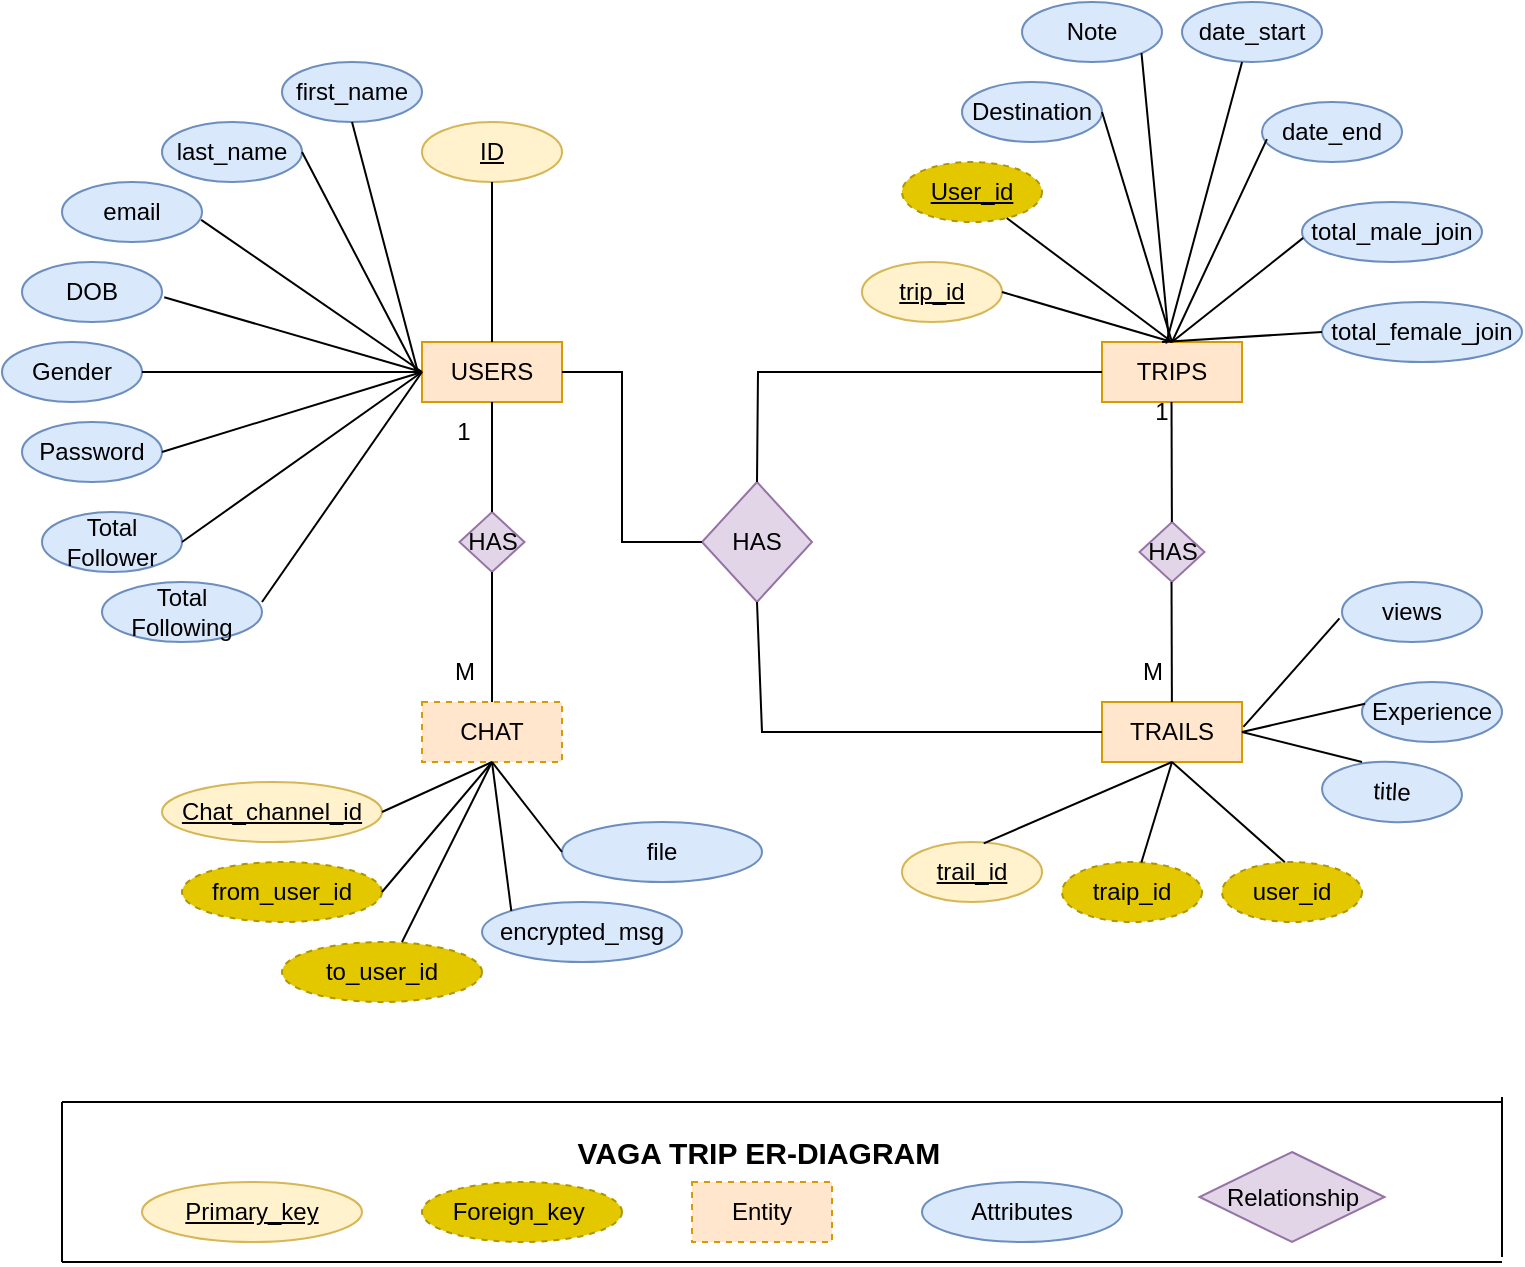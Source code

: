 <mxfile version="21.1.2" type="device">
  <diagram name="Page-1" id="mRK4u71u1NV8tvDuy5Np">
    <mxGraphModel dx="1036" dy="606" grid="1" gridSize="10" guides="1" tooltips="1" connect="1" arrows="1" fold="1" page="1" pageScale="1" pageWidth="850" pageHeight="1100" math="0" shadow="0">
      <root>
        <mxCell id="0" />
        <mxCell id="1" parent="0" />
        <mxCell id="ZhlA9yMO5WBhhf-s9pyR-1" value="USERS" style="rounded=0;whiteSpace=wrap;html=1;fillColor=#ffe6cc;strokeColor=#d79b00;" parent="1" vertex="1">
          <mxGeometry x="220" y="260" width="70" height="30" as="geometry" />
        </mxCell>
        <mxCell id="ZhlA9yMO5WBhhf-s9pyR-2" value="TRIPS" style="rounded=0;whiteSpace=wrap;html=1;fillColor=#ffe6cc;strokeColor=#d79b00;" parent="1" vertex="1">
          <mxGeometry x="560" y="260" width="70" height="30" as="geometry" />
        </mxCell>
        <mxCell id="ZhlA9yMO5WBhhf-s9pyR-3" value="TRAILS" style="rounded=0;whiteSpace=wrap;html=1;fillColor=#ffe6cc;strokeColor=#d79b00;" parent="1" vertex="1">
          <mxGeometry x="560" y="440" width="70" height="30" as="geometry" />
        </mxCell>
        <mxCell id="ZhlA9yMO5WBhhf-s9pyR-4" value="CHAT" style="rounded=0;whiteSpace=wrap;html=1;fillColor=#ffe6cc;strokeColor=#d79b00;dashed=1;" parent="1" vertex="1">
          <mxGeometry x="220" y="440" width="70" height="30" as="geometry" />
        </mxCell>
        <mxCell id="ZhlA9yMO5WBhhf-s9pyR-5" value="HAS" style="rhombus;whiteSpace=wrap;html=1;fillColor=#e1d5e7;strokeColor=#9673a6;" parent="1" vertex="1">
          <mxGeometry x="360" y="330" width="55" height="60" as="geometry" />
        </mxCell>
        <mxCell id="ZhlA9yMO5WBhhf-s9pyR-6" value="" style="endArrow=none;html=1;rounded=0;exitX=1;exitY=0.5;exitDx=0;exitDy=0;entryX=0;entryY=0.5;entryDx=0;entryDy=0;" parent="1" source="ZhlA9yMO5WBhhf-s9pyR-1" target="ZhlA9yMO5WBhhf-s9pyR-5" edge="1">
          <mxGeometry width="50" height="50" relative="1" as="geometry">
            <mxPoint x="400" y="340" as="sourcePoint" />
            <mxPoint x="450" y="290" as="targetPoint" />
            <Array as="points">
              <mxPoint x="320" y="275" />
              <mxPoint x="320" y="360" />
            </Array>
          </mxGeometry>
        </mxCell>
        <mxCell id="ZhlA9yMO5WBhhf-s9pyR-8" value="" style="endArrow=none;html=1;rounded=0;exitX=0.5;exitY=0;exitDx=0;exitDy=0;entryX=0;entryY=0.5;entryDx=0;entryDy=0;" parent="1" source="ZhlA9yMO5WBhhf-s9pyR-5" target="ZhlA9yMO5WBhhf-s9pyR-2" edge="1">
          <mxGeometry width="50" height="50" relative="1" as="geometry">
            <mxPoint x="360" y="350" as="sourcePoint" />
            <mxPoint x="410" y="300" as="targetPoint" />
            <Array as="points">
              <mxPoint x="388" y="275" />
            </Array>
          </mxGeometry>
        </mxCell>
        <mxCell id="ZhlA9yMO5WBhhf-s9pyR-10" value="&lt;u&gt;ID&lt;/u&gt;" style="ellipse;whiteSpace=wrap;html=1;fillColor=#fff2cc;strokeColor=#d6b656;" parent="1" vertex="1">
          <mxGeometry x="220" y="150" width="70" height="30" as="geometry" />
        </mxCell>
        <mxCell id="ZhlA9yMO5WBhhf-s9pyR-11" value="first_name" style="ellipse;whiteSpace=wrap;html=1;fillColor=#dae8fc;strokeColor=#6c8ebf;" parent="1" vertex="1">
          <mxGeometry x="150" y="120" width="70" height="30" as="geometry" />
        </mxCell>
        <mxCell id="ZhlA9yMO5WBhhf-s9pyR-12" value="last_name" style="ellipse;whiteSpace=wrap;html=1;fillColor=#dae8fc;strokeColor=#6c8ebf;" parent="1" vertex="1">
          <mxGeometry x="90" y="150" width="70" height="30" as="geometry" />
        </mxCell>
        <mxCell id="ZhlA9yMO5WBhhf-s9pyR-13" value="email" style="ellipse;whiteSpace=wrap;html=1;fillColor=#dae8fc;strokeColor=#6c8ebf;" parent="1" vertex="1">
          <mxGeometry x="40" y="180" width="70" height="30" as="geometry" />
        </mxCell>
        <mxCell id="ZhlA9yMO5WBhhf-s9pyR-14" value="DOB" style="ellipse;whiteSpace=wrap;html=1;fillColor=#dae8fc;strokeColor=#6c8ebf;" parent="1" vertex="1">
          <mxGeometry x="20" y="220" width="70" height="30" as="geometry" />
        </mxCell>
        <mxCell id="ZhlA9yMO5WBhhf-s9pyR-15" value="Password" style="ellipse;whiteSpace=wrap;html=1;fillColor=#dae8fc;strokeColor=#6c8ebf;" parent="1" vertex="1">
          <mxGeometry x="20" y="300" width="70" height="30" as="geometry" />
        </mxCell>
        <mxCell id="ZhlA9yMO5WBhhf-s9pyR-16" value="Gender" style="ellipse;whiteSpace=wrap;html=1;fillColor=#dae8fc;strokeColor=#6c8ebf;" parent="1" vertex="1">
          <mxGeometry x="10" y="260" width="70" height="30" as="geometry" />
        </mxCell>
        <mxCell id="ZhlA9yMO5WBhhf-s9pyR-17" value="Total Follower" style="ellipse;whiteSpace=wrap;html=1;fillColor=#dae8fc;strokeColor=#6c8ebf;" parent="1" vertex="1">
          <mxGeometry x="30" y="345" width="70" height="30" as="geometry" />
        </mxCell>
        <mxCell id="ZhlA9yMO5WBhhf-s9pyR-18" value="Total Following" style="ellipse;whiteSpace=wrap;html=1;fillColor=#dae8fc;strokeColor=#6c8ebf;" parent="1" vertex="1">
          <mxGeometry x="60" y="380" width="80" height="30" as="geometry" />
        </mxCell>
        <mxCell id="ZhlA9yMO5WBhhf-s9pyR-20" value="" style="endArrow=none;html=1;rounded=0;entryX=0.5;entryY=0;entryDx=0;entryDy=0;exitX=0.5;exitY=1;exitDx=0;exitDy=0;" parent="1" source="ZhlA9yMO5WBhhf-s9pyR-10" target="ZhlA9yMO5WBhhf-s9pyR-1" edge="1">
          <mxGeometry width="50" height="50" relative="1" as="geometry">
            <mxPoint x="130" y="290" as="sourcePoint" />
            <mxPoint x="180" y="240" as="targetPoint" />
          </mxGeometry>
        </mxCell>
        <mxCell id="ZhlA9yMO5WBhhf-s9pyR-22" value="&lt;u&gt;trip_id&lt;/u&gt;" style="ellipse;whiteSpace=wrap;html=1;fillColor=#fff2cc;strokeColor=#d6b656;" parent="1" vertex="1">
          <mxGeometry x="440" y="220" width="70" height="30" as="geometry" />
        </mxCell>
        <mxCell id="ZhlA9yMO5WBhhf-s9pyR-23" value="&lt;u&gt;User_id&lt;/u&gt;" style="ellipse;whiteSpace=wrap;html=1;fillColor=#e3c800;strokeColor=#B09500;dashed=1;fontColor=#000000;" parent="1" vertex="1">
          <mxGeometry x="460" y="170" width="70" height="30" as="geometry" />
        </mxCell>
        <mxCell id="ZhlA9yMO5WBhhf-s9pyR-24" value="Destination" style="ellipse;whiteSpace=wrap;html=1;fillColor=#dae8fc;strokeColor=#6c8ebf;" parent="1" vertex="1">
          <mxGeometry x="490" y="130" width="70" height="30" as="geometry" />
        </mxCell>
        <mxCell id="ZhlA9yMO5WBhhf-s9pyR-25" value="date_start" style="ellipse;whiteSpace=wrap;html=1;fillColor=#dae8fc;strokeColor=#6c8ebf;" parent="1" vertex="1">
          <mxGeometry x="600" y="90" width="70" height="30" as="geometry" />
        </mxCell>
        <mxCell id="ZhlA9yMO5WBhhf-s9pyR-26" value="date_end" style="ellipse;whiteSpace=wrap;html=1;fillColor=#dae8fc;strokeColor=#6c8ebf;" parent="1" vertex="1">
          <mxGeometry x="640" y="140" width="70" height="30" as="geometry" />
        </mxCell>
        <mxCell id="ZhlA9yMO5WBhhf-s9pyR-27" value="total_male_join" style="ellipse;whiteSpace=wrap;html=1;fillColor=#dae8fc;strokeColor=#6c8ebf;" parent="1" vertex="1">
          <mxGeometry x="660" y="190" width="90" height="30" as="geometry" />
        </mxCell>
        <mxCell id="ZhlA9yMO5WBhhf-s9pyR-28" value="total_female_join" style="ellipse;whiteSpace=wrap;html=1;fillColor=#dae8fc;strokeColor=#6c8ebf;" parent="1" vertex="1">
          <mxGeometry x="670" y="240" width="100" height="30" as="geometry" />
        </mxCell>
        <mxCell id="ZhlA9yMO5WBhhf-s9pyR-29" value="Note" style="ellipse;whiteSpace=wrap;html=1;fillColor=#dae8fc;strokeColor=#6c8ebf;" parent="1" vertex="1">
          <mxGeometry x="520" y="90" width="70" height="30" as="geometry" />
        </mxCell>
        <mxCell id="ZhlA9yMO5WBhhf-s9pyR-30" value="trail_id" style="ellipse;whiteSpace=wrap;html=1;fillColor=#fff2cc;strokeColor=#d6b656;fontStyle=4" parent="1" vertex="1">
          <mxGeometry x="460" y="510" width="70" height="30" as="geometry" />
        </mxCell>
        <mxCell id="ZhlA9yMO5WBhhf-s9pyR-32" value="user_id" style="ellipse;whiteSpace=wrap;html=1;fillColor=#e3c800;strokeColor=#B09500;fontColor=#000000;dashed=1;" parent="1" vertex="1">
          <mxGeometry x="620" y="520" width="70" height="30" as="geometry" />
        </mxCell>
        <mxCell id="ZhlA9yMO5WBhhf-s9pyR-33" value="title" style="ellipse;whiteSpace=wrap;html=1;fillColor=#dae8fc;strokeColor=#6c8ebf;rotation=3;" parent="1" vertex="1">
          <mxGeometry x="670" y="470" width="70" height="30" as="geometry" />
        </mxCell>
        <mxCell id="ZhlA9yMO5WBhhf-s9pyR-34" value="Experience" style="ellipse;whiteSpace=wrap;html=1;fillColor=#dae8fc;strokeColor=#6c8ebf;" parent="1" vertex="1">
          <mxGeometry x="690" y="430" width="70" height="30" as="geometry" />
        </mxCell>
        <mxCell id="ZhlA9yMO5WBhhf-s9pyR-35" value="views" style="ellipse;whiteSpace=wrap;html=1;fillColor=#dae8fc;strokeColor=#6c8ebf;" parent="1" vertex="1">
          <mxGeometry x="680" y="380" width="70" height="30" as="geometry" />
        </mxCell>
        <mxCell id="ZhlA9yMO5WBhhf-s9pyR-37" value="traip_id" style="ellipse;whiteSpace=wrap;html=1;fillColor=#e3c800;strokeColor=#B09500;fontColor=#000000;dashed=1;" parent="1" vertex="1">
          <mxGeometry x="540" y="520" width="70" height="30" as="geometry" />
        </mxCell>
        <mxCell id="ZhlA9yMO5WBhhf-s9pyR-39" value="Chat_channel_id" style="ellipse;whiteSpace=wrap;html=1;fillColor=#fff2cc;strokeColor=#d6b656;fontStyle=4" parent="1" vertex="1">
          <mxGeometry x="90" y="480" width="110" height="30" as="geometry" />
        </mxCell>
        <mxCell id="ZhlA9yMO5WBhhf-s9pyR-40" value="from_user_id" style="ellipse;whiteSpace=wrap;html=1;fillColor=#e3c800;strokeColor=#B09500;fontColor=#000000;dashed=1;" parent="1" vertex="1">
          <mxGeometry x="100" y="520" width="100" height="30" as="geometry" />
        </mxCell>
        <mxCell id="ZhlA9yMO5WBhhf-s9pyR-41" value="to_user_id" style="ellipse;whiteSpace=wrap;html=1;fillColor=#e3c800;strokeColor=#B09500;fontColor=#000000;dashed=1;" parent="1" vertex="1">
          <mxGeometry x="150" y="560" width="100" height="30" as="geometry" />
        </mxCell>
        <mxCell id="ZhlA9yMO5WBhhf-s9pyR-43" value="encrypted_msg" style="ellipse;whiteSpace=wrap;html=1;fillColor=#dae8fc;strokeColor=#6c8ebf;" parent="1" vertex="1">
          <mxGeometry x="250" y="540" width="100" height="30" as="geometry" />
        </mxCell>
        <mxCell id="ZhlA9yMO5WBhhf-s9pyR-44" value="file" style="ellipse;whiteSpace=wrap;html=1;fillColor=#dae8fc;strokeColor=#6c8ebf;" parent="1" vertex="1">
          <mxGeometry x="290" y="500" width="100" height="30" as="geometry" />
        </mxCell>
        <mxCell id="ZhlA9yMO5WBhhf-s9pyR-51" value="" style="endArrow=none;html=1;rounded=0;exitX=1;exitY=0.5;exitDx=0;exitDy=0;entryX=0.5;entryY=1;entryDx=0;entryDy=0;" parent="1" source="ZhlA9yMO5WBhhf-s9pyR-39" target="ZhlA9yMO5WBhhf-s9pyR-4" edge="1">
          <mxGeometry width="50" height="50" relative="1" as="geometry">
            <mxPoint x="170" y="420" as="sourcePoint" />
            <mxPoint x="220" y="370" as="targetPoint" />
          </mxGeometry>
        </mxCell>
        <mxCell id="ZhlA9yMO5WBhhf-s9pyR-52" value="" style="endArrow=none;html=1;rounded=0;exitX=1;exitY=0.5;exitDx=0;exitDy=0;entryX=0.5;entryY=1;entryDx=0;entryDy=0;" parent="1" source="ZhlA9yMO5WBhhf-s9pyR-40" target="ZhlA9yMO5WBhhf-s9pyR-4" edge="1">
          <mxGeometry width="50" height="50" relative="1" as="geometry">
            <mxPoint x="155" y="490" as="sourcePoint" />
            <mxPoint x="265" y="480" as="targetPoint" />
          </mxGeometry>
        </mxCell>
        <mxCell id="ZhlA9yMO5WBhhf-s9pyR-53" value="" style="endArrow=none;html=1;rounded=0;exitX=0.6;exitY=0;exitDx=0;exitDy=0;entryX=0.5;entryY=1;entryDx=0;entryDy=0;exitPerimeter=0;" parent="1" source="ZhlA9yMO5WBhhf-s9pyR-41" target="ZhlA9yMO5WBhhf-s9pyR-4" edge="1">
          <mxGeometry width="50" height="50" relative="1" as="geometry">
            <mxPoint x="165" y="500" as="sourcePoint" />
            <mxPoint x="275" y="490" as="targetPoint" />
          </mxGeometry>
        </mxCell>
        <mxCell id="ZhlA9yMO5WBhhf-s9pyR-54" value="" style="endArrow=none;html=1;rounded=0;exitX=0;exitY=0;exitDx=0;exitDy=0;entryX=0.5;entryY=1;entryDx=0;entryDy=0;" parent="1" source="ZhlA9yMO5WBhhf-s9pyR-43" target="ZhlA9yMO5WBhhf-s9pyR-4" edge="1">
          <mxGeometry width="50" height="50" relative="1" as="geometry">
            <mxPoint x="175" y="510" as="sourcePoint" />
            <mxPoint x="285" y="500" as="targetPoint" />
          </mxGeometry>
        </mxCell>
        <mxCell id="ZhlA9yMO5WBhhf-s9pyR-55" value="" style="endArrow=none;html=1;rounded=0;entryX=0;entryY=0.5;entryDx=0;entryDy=0;" parent="1" target="ZhlA9yMO5WBhhf-s9pyR-44" edge="1">
          <mxGeometry width="50" height="50" relative="1" as="geometry">
            <mxPoint x="255" y="470" as="sourcePoint" />
            <mxPoint x="295" y="510" as="targetPoint" />
          </mxGeometry>
        </mxCell>
        <mxCell id="ZhlA9yMO5WBhhf-s9pyR-56" value="" style="endArrow=none;html=1;rounded=0;exitX=1;exitY=0.333;exitDx=0;exitDy=0;exitPerimeter=0;entryX=0;entryY=0.5;entryDx=0;entryDy=0;" parent="1" source="ZhlA9yMO5WBhhf-s9pyR-18" target="ZhlA9yMO5WBhhf-s9pyR-1" edge="1">
          <mxGeometry width="50" height="50" relative="1" as="geometry">
            <mxPoint x="170" y="390" as="sourcePoint" />
            <mxPoint x="220" y="340" as="targetPoint" />
          </mxGeometry>
        </mxCell>
        <mxCell id="ZhlA9yMO5WBhhf-s9pyR-57" value="" style="endArrow=none;html=1;rounded=0;exitX=1;exitY=0.5;exitDx=0;exitDy=0;entryX=0;entryY=0.5;entryDx=0;entryDy=0;" parent="1" source="ZhlA9yMO5WBhhf-s9pyR-17" target="ZhlA9yMO5WBhhf-s9pyR-1" edge="1">
          <mxGeometry width="50" height="50" relative="1" as="geometry">
            <mxPoint x="150" y="400" as="sourcePoint" />
            <mxPoint x="230" y="285" as="targetPoint" />
          </mxGeometry>
        </mxCell>
        <mxCell id="ZhlA9yMO5WBhhf-s9pyR-58" value="" style="endArrow=none;html=1;rounded=0;exitX=1;exitY=0.5;exitDx=0;exitDy=0;" parent="1" source="ZhlA9yMO5WBhhf-s9pyR-15" edge="1">
          <mxGeometry width="50" height="50" relative="1" as="geometry">
            <mxPoint x="160" y="410" as="sourcePoint" />
            <mxPoint x="220" y="275" as="targetPoint" />
          </mxGeometry>
        </mxCell>
        <mxCell id="ZhlA9yMO5WBhhf-s9pyR-59" value="" style="endArrow=none;html=1;rounded=0;entryX=0;entryY=0.5;entryDx=0;entryDy=0;exitX=1;exitY=0.5;exitDx=0;exitDy=0;" parent="1" source="ZhlA9yMO5WBhhf-s9pyR-16" target="ZhlA9yMO5WBhhf-s9pyR-1" edge="1">
          <mxGeometry width="50" height="50" relative="1" as="geometry">
            <mxPoint x="130" y="340" as="sourcePoint" />
            <mxPoint x="250" y="305" as="targetPoint" />
          </mxGeometry>
        </mxCell>
        <mxCell id="ZhlA9yMO5WBhhf-s9pyR-60" value="" style="endArrow=none;html=1;rounded=0;exitX=1.016;exitY=0.587;exitDx=0;exitDy=0;exitPerimeter=0;" parent="1" source="ZhlA9yMO5WBhhf-s9pyR-14" edge="1">
          <mxGeometry width="50" height="50" relative="1" as="geometry">
            <mxPoint x="90" y="285" as="sourcePoint" />
            <mxPoint x="220" y="275" as="targetPoint" />
          </mxGeometry>
        </mxCell>
        <mxCell id="ZhlA9yMO5WBhhf-s9pyR-61" value="" style="endArrow=none;html=1;rounded=0;entryX=0;entryY=0.5;entryDx=0;entryDy=0;exitX=0.994;exitY=0.631;exitDx=0;exitDy=0;exitPerimeter=0;" parent="1" source="ZhlA9yMO5WBhhf-s9pyR-13" target="ZhlA9yMO5WBhhf-s9pyR-1" edge="1">
          <mxGeometry width="50" height="50" relative="1" as="geometry">
            <mxPoint x="100" y="295" as="sourcePoint" />
            <mxPoint x="240" y="295" as="targetPoint" />
          </mxGeometry>
        </mxCell>
        <mxCell id="ZhlA9yMO5WBhhf-s9pyR-62" value="" style="endArrow=none;html=1;rounded=0;entryX=-0.025;entryY=0.55;entryDx=0;entryDy=0;exitX=1;exitY=0.5;exitDx=0;exitDy=0;entryPerimeter=0;" parent="1" source="ZhlA9yMO5WBhhf-s9pyR-12" target="ZhlA9yMO5WBhhf-s9pyR-1" edge="1">
          <mxGeometry width="50" height="50" relative="1" as="geometry">
            <mxPoint x="110" y="305" as="sourcePoint" />
            <mxPoint x="250" y="305" as="targetPoint" />
          </mxGeometry>
        </mxCell>
        <mxCell id="ZhlA9yMO5WBhhf-s9pyR-63" value="" style="endArrow=none;html=1;rounded=0;entryX=-0.029;entryY=0.506;entryDx=0;entryDy=0;exitX=0.5;exitY=1;exitDx=0;exitDy=0;entryPerimeter=0;" parent="1" source="ZhlA9yMO5WBhhf-s9pyR-11" target="ZhlA9yMO5WBhhf-s9pyR-1" edge="1">
          <mxGeometry width="50" height="50" relative="1" as="geometry">
            <mxPoint x="170" y="175" as="sourcePoint" />
            <mxPoint x="228" y="287" as="targetPoint" />
          </mxGeometry>
        </mxCell>
        <mxCell id="ZhlA9yMO5WBhhf-s9pyR-64" value="" style="endArrow=none;html=1;rounded=0;entryX=0.5;entryY=0;entryDx=0;entryDy=0;exitX=1;exitY=0.5;exitDx=0;exitDy=0;" parent="1" source="ZhlA9yMO5WBhhf-s9pyR-22" target="ZhlA9yMO5WBhhf-s9pyR-2" edge="1">
          <mxGeometry width="50" height="50" relative="1" as="geometry">
            <mxPoint x="470" y="280" as="sourcePoint" />
            <mxPoint x="520" y="230" as="targetPoint" />
          </mxGeometry>
        </mxCell>
        <mxCell id="ZhlA9yMO5WBhhf-s9pyR-65" value="" style="endArrow=none;html=1;rounded=0;entryX=0.5;entryY=0;entryDx=0;entryDy=0;" parent="1" source="ZhlA9yMO5WBhhf-s9pyR-23" target="ZhlA9yMO5WBhhf-s9pyR-2" edge="1">
          <mxGeometry width="50" height="50" relative="1" as="geometry">
            <mxPoint x="531" y="189" as="sourcePoint" />
            <mxPoint x="520" y="230" as="targetPoint" />
          </mxGeometry>
        </mxCell>
        <mxCell id="ZhlA9yMO5WBhhf-s9pyR-66" value="" style="endArrow=none;html=1;rounded=0;entryX=0.5;entryY=0;entryDx=0;entryDy=0;exitX=1;exitY=0.5;exitDx=0;exitDy=0;" parent="1" source="ZhlA9yMO5WBhhf-s9pyR-24" target="ZhlA9yMO5WBhhf-s9pyR-2" edge="1">
          <mxGeometry width="50" height="50" relative="1" as="geometry">
            <mxPoint x="541" y="199" as="sourcePoint" />
            <mxPoint x="605" y="270" as="targetPoint" />
          </mxGeometry>
        </mxCell>
        <mxCell id="ZhlA9yMO5WBhhf-s9pyR-67" value="" style="endArrow=none;html=1;rounded=0;exitX=1;exitY=1;exitDx=0;exitDy=0;" parent="1" source="ZhlA9yMO5WBhhf-s9pyR-29" target="ZhlA9yMO5WBhhf-s9pyR-2" edge="1">
          <mxGeometry width="50" height="50" relative="1" as="geometry">
            <mxPoint x="551" y="209" as="sourcePoint" />
            <mxPoint x="590" y="260" as="targetPoint" />
          </mxGeometry>
        </mxCell>
        <mxCell id="ZhlA9yMO5WBhhf-s9pyR-68" value="" style="endArrow=none;html=1;rounded=0;entryX=0.458;entryY=0.024;entryDx=0;entryDy=0;exitX=0.429;exitY=1;exitDx=0;exitDy=0;exitPerimeter=0;entryPerimeter=0;" parent="1" source="ZhlA9yMO5WBhhf-s9pyR-25" target="ZhlA9yMO5WBhhf-s9pyR-2" edge="1">
          <mxGeometry width="50" height="50" relative="1" as="geometry">
            <mxPoint x="561" y="219" as="sourcePoint" />
            <mxPoint x="625" y="290" as="targetPoint" />
          </mxGeometry>
        </mxCell>
        <mxCell id="ZhlA9yMO5WBhhf-s9pyR-69" value="" style="endArrow=none;html=1;rounded=0;entryX=0.5;entryY=0;entryDx=0;entryDy=0;exitX=0.035;exitY=0.62;exitDx=0;exitDy=0;exitPerimeter=0;" parent="1" source="ZhlA9yMO5WBhhf-s9pyR-26" target="ZhlA9yMO5WBhhf-s9pyR-2" edge="1">
          <mxGeometry width="50" height="50" relative="1" as="geometry">
            <mxPoint x="571" y="229" as="sourcePoint" />
            <mxPoint x="635" y="300" as="targetPoint" />
          </mxGeometry>
        </mxCell>
        <mxCell id="ZhlA9yMO5WBhhf-s9pyR-70" value="" style="endArrow=none;html=1;rounded=0;entryX=0.5;entryY=0;entryDx=0;entryDy=0;exitX=0.007;exitY=0.598;exitDx=0;exitDy=0;exitPerimeter=0;" parent="1" source="ZhlA9yMO5WBhhf-s9pyR-27" target="ZhlA9yMO5WBhhf-s9pyR-2" edge="1">
          <mxGeometry width="50" height="50" relative="1" as="geometry">
            <mxPoint x="652" y="169" as="sourcePoint" />
            <mxPoint x="605" y="270" as="targetPoint" />
          </mxGeometry>
        </mxCell>
        <mxCell id="ZhlA9yMO5WBhhf-s9pyR-71" value="" style="endArrow=none;html=1;rounded=0;exitX=0;exitY=0.5;exitDx=0;exitDy=0;" parent="1" source="ZhlA9yMO5WBhhf-s9pyR-28" edge="1">
          <mxGeometry width="50" height="50" relative="1" as="geometry">
            <mxPoint x="662" y="179" as="sourcePoint" />
            <mxPoint x="590" y="260" as="targetPoint" />
          </mxGeometry>
        </mxCell>
        <mxCell id="ZhlA9yMO5WBhhf-s9pyR-72" value="" style="endArrow=none;html=1;rounded=0;exitX=0.584;exitY=0.023;exitDx=0;exitDy=0;exitPerimeter=0;entryX=0.5;entryY=1;entryDx=0;entryDy=0;" parent="1" source="ZhlA9yMO5WBhhf-s9pyR-30" target="ZhlA9yMO5WBhhf-s9pyR-3" edge="1">
          <mxGeometry width="50" height="50" relative="1" as="geometry">
            <mxPoint x="510" y="490" as="sourcePoint" />
            <mxPoint x="580" y="470" as="targetPoint" />
          </mxGeometry>
        </mxCell>
        <mxCell id="ZhlA9yMO5WBhhf-s9pyR-73" value="" style="endArrow=none;html=1;rounded=0;exitX=0.567;exitY=0.007;exitDx=0;exitDy=0;entryX=0.5;entryY=1;entryDx=0;entryDy=0;exitPerimeter=0;" parent="1" source="ZhlA9yMO5WBhhf-s9pyR-37" target="ZhlA9yMO5WBhhf-s9pyR-3" edge="1">
          <mxGeometry width="50" height="50" relative="1" as="geometry">
            <mxPoint x="510" y="475" as="sourcePoint" />
            <mxPoint x="570" y="465" as="targetPoint" />
          </mxGeometry>
        </mxCell>
        <mxCell id="ZhlA9yMO5WBhhf-s9pyR-74" value="" style="endArrow=none;html=1;rounded=0;exitX=0.449;exitY=0.004;exitDx=0;exitDy=0;entryX=0.5;entryY=1;entryDx=0;entryDy=0;exitPerimeter=0;" parent="1" source="ZhlA9yMO5WBhhf-s9pyR-32" target="ZhlA9yMO5WBhhf-s9pyR-3" edge="1">
          <mxGeometry width="50" height="50" relative="1" as="geometry">
            <mxPoint x="520" y="485" as="sourcePoint" />
            <mxPoint x="580" y="475" as="targetPoint" />
          </mxGeometry>
        </mxCell>
        <mxCell id="ZhlA9yMO5WBhhf-s9pyR-75" value="" style="endArrow=none;html=1;rounded=0;exitX=0.275;exitY=0.027;exitDx=0;exitDy=0;entryX=1;entryY=0.5;entryDx=0;entryDy=0;exitPerimeter=0;" parent="1" source="ZhlA9yMO5WBhhf-s9pyR-33" target="ZhlA9yMO5WBhhf-s9pyR-3" edge="1">
          <mxGeometry width="50" height="50" relative="1" as="geometry">
            <mxPoint x="530" y="495" as="sourcePoint" />
            <mxPoint x="590" y="485" as="targetPoint" />
          </mxGeometry>
        </mxCell>
        <mxCell id="ZhlA9yMO5WBhhf-s9pyR-76" value="" style="endArrow=none;html=1;rounded=0;exitX=0.022;exitY=0.362;exitDx=0;exitDy=0;exitPerimeter=0;" parent="1" source="ZhlA9yMO5WBhhf-s9pyR-34" edge="1">
          <mxGeometry width="50" height="50" relative="1" as="geometry">
            <mxPoint x="540" y="505" as="sourcePoint" />
            <mxPoint x="630" y="455" as="targetPoint" />
          </mxGeometry>
        </mxCell>
        <mxCell id="ZhlA9yMO5WBhhf-s9pyR-77" value="" style="endArrow=none;html=1;rounded=0;exitX=1.01;exitY=0.416;exitDx=0;exitDy=0;entryX=-0.018;entryY=0.607;entryDx=0;entryDy=0;entryPerimeter=0;exitPerimeter=0;" parent="1" source="ZhlA9yMO5WBhhf-s9pyR-3" target="ZhlA9yMO5WBhhf-s9pyR-35" edge="1">
          <mxGeometry width="50" height="50" relative="1" as="geometry">
            <mxPoint x="520" y="510" as="sourcePoint" />
            <mxPoint x="580" y="500" as="targetPoint" />
          </mxGeometry>
        </mxCell>
        <mxCell id="ZhlA9yMO5WBhhf-s9pyR-80" value="" style="endArrow=none;html=1;rounded=0;entryX=0.5;entryY=1;entryDx=0;entryDy=0;exitX=0;exitY=0.5;exitDx=0;exitDy=0;" parent="1" source="ZhlA9yMO5WBhhf-s9pyR-3" target="ZhlA9yMO5WBhhf-s9pyR-5" edge="1">
          <mxGeometry width="50" height="50" relative="1" as="geometry">
            <mxPoint x="480" y="360" as="sourcePoint" />
            <mxPoint x="410" y="370" as="targetPoint" />
            <Array as="points">
              <mxPoint x="480" y="455" />
              <mxPoint x="390" y="455" />
            </Array>
          </mxGeometry>
        </mxCell>
        <mxCell id="ZhlA9yMO5WBhhf-s9pyR-100" value="HAS" style="rhombus;whiteSpace=wrap;html=1;fillColor=#e1d5e7;strokeColor=#9673a6;" parent="1" vertex="1">
          <mxGeometry x="238.75" y="345" width="32.5" height="30" as="geometry" />
        </mxCell>
        <mxCell id="ZhlA9yMO5WBhhf-s9pyR-101" value="HAS" style="rhombus;whiteSpace=wrap;html=1;fillColor=#e1d5e7;strokeColor=#9673a6;" parent="1" vertex="1">
          <mxGeometry x="578.75" y="350" width="32.5" height="30" as="geometry" />
        </mxCell>
        <mxCell id="ZhlA9yMO5WBhhf-s9pyR-102" value="" style="endArrow=none;html=1;rounded=0;entryX=0.5;entryY=1;entryDx=0;entryDy=0;exitX=0.5;exitY=0;exitDx=0;exitDy=0;" parent="1" source="ZhlA9yMO5WBhhf-s9pyR-100" target="ZhlA9yMO5WBhhf-s9pyR-1" edge="1">
          <mxGeometry width="50" height="50" relative="1" as="geometry">
            <mxPoint x="350" y="420" as="sourcePoint" />
            <mxPoint x="400" y="370" as="targetPoint" />
          </mxGeometry>
        </mxCell>
        <mxCell id="ZhlA9yMO5WBhhf-s9pyR-103" value="" style="endArrow=none;html=1;rounded=0;exitX=0.5;exitY=1;exitDx=0;exitDy=0;entryX=0.5;entryY=0;entryDx=0;entryDy=0;" parent="1" source="ZhlA9yMO5WBhhf-s9pyR-100" target="ZhlA9yMO5WBhhf-s9pyR-4" edge="1">
          <mxGeometry width="50" height="50" relative="1" as="geometry">
            <mxPoint x="350" y="420" as="sourcePoint" />
            <mxPoint x="400" y="370" as="targetPoint" />
          </mxGeometry>
        </mxCell>
        <mxCell id="ZhlA9yMO5WBhhf-s9pyR-104" value="&lt;font style=&quot;font-size: 12px;&quot;&gt;1&lt;/font&gt;" style="text;html=1;strokeColor=none;fillColor=none;align=center;verticalAlign=middle;whiteSpace=wrap;rounded=0;" parent="1" vertex="1">
          <mxGeometry x="211.25" y="290" width="60" height="30" as="geometry" />
        </mxCell>
        <mxCell id="ZhlA9yMO5WBhhf-s9pyR-105" value="M" style="text;html=1;align=center;verticalAlign=middle;resizable=0;points=[];autosize=1;strokeColor=none;fillColor=none;" parent="1" vertex="1">
          <mxGeometry x="226.25" y="410" width="30" height="30" as="geometry" />
        </mxCell>
        <mxCell id="ZhlA9yMO5WBhhf-s9pyR-106" value="" style="endArrow=none;html=1;rounded=0;entryX=0.5;entryY=1;entryDx=0;entryDy=0;" parent="1" source="ZhlA9yMO5WBhhf-s9pyR-101" edge="1">
          <mxGeometry width="50" height="50" relative="1" as="geometry">
            <mxPoint x="594.76" y="345" as="sourcePoint" />
            <mxPoint x="594.76" y="290" as="targetPoint" />
          </mxGeometry>
        </mxCell>
        <mxCell id="ZhlA9yMO5WBhhf-s9pyR-107" value="" style="endArrow=none;html=1;rounded=0;exitX=0.5;exitY=1;exitDx=0;exitDy=0;" parent="1" target="ZhlA9yMO5WBhhf-s9pyR-3" edge="1">
          <mxGeometry width="50" height="50" relative="1" as="geometry">
            <mxPoint x="594.76" y="380" as="sourcePoint" />
            <mxPoint x="595" y="437" as="targetPoint" />
          </mxGeometry>
        </mxCell>
        <mxCell id="ZhlA9yMO5WBhhf-s9pyR-109" value="&lt;font style=&quot;font-size: 12px;&quot;&gt;1&lt;/font&gt;" style="text;html=1;strokeColor=none;fillColor=none;align=center;verticalAlign=middle;whiteSpace=wrap;rounded=0;" parent="1" vertex="1">
          <mxGeometry x="560" y="280" width="60" height="30" as="geometry" />
        </mxCell>
        <mxCell id="ZhlA9yMO5WBhhf-s9pyR-111" value="M" style="text;html=1;align=center;verticalAlign=middle;resizable=0;points=[];autosize=1;strokeColor=none;fillColor=none;" parent="1" vertex="1">
          <mxGeometry x="570" y="410" width="30" height="30" as="geometry" />
        </mxCell>
        <mxCell id="ZhlA9yMO5WBhhf-s9pyR-112" value="Foreign_key&amp;nbsp;" style="ellipse;whiteSpace=wrap;html=1;fillColor=#e3c800;strokeColor=#B09500;fontColor=#000000;dashed=1;" parent="1" vertex="1">
          <mxGeometry x="220" y="680" width="100" height="30" as="geometry" />
        </mxCell>
        <mxCell id="ZhlA9yMO5WBhhf-s9pyR-113" value="Primary_key" style="ellipse;whiteSpace=wrap;html=1;fillColor=#fff2cc;strokeColor=#d6b656;fontStyle=4" parent="1" vertex="1">
          <mxGeometry x="80" y="680" width="110" height="30" as="geometry" />
        </mxCell>
        <mxCell id="ZhlA9yMO5WBhhf-s9pyR-114" value="" style="endArrow=none;html=1;rounded=0;" parent="1" edge="1">
          <mxGeometry width="50" height="50" relative="1" as="geometry">
            <mxPoint x="40" y="640" as="sourcePoint" />
            <mxPoint x="760" y="640" as="targetPoint" />
          </mxGeometry>
        </mxCell>
        <mxCell id="ZhlA9yMO5WBhhf-s9pyR-115" value="Entity" style="rounded=0;whiteSpace=wrap;html=1;fillColor=#ffe6cc;strokeColor=#d79b00;dashed=1;" parent="1" vertex="1">
          <mxGeometry x="355" y="680" width="70" height="30" as="geometry" />
        </mxCell>
        <mxCell id="ZhlA9yMO5WBhhf-s9pyR-116" value="Attributes" style="ellipse;whiteSpace=wrap;html=1;fillColor=#dae8fc;strokeColor=#6c8ebf;" parent="1" vertex="1">
          <mxGeometry x="470" y="680" width="100" height="30" as="geometry" />
        </mxCell>
        <mxCell id="ZhlA9yMO5WBhhf-s9pyR-117" value="Relationship" style="rhombus;whiteSpace=wrap;html=1;fillColor=#e1d5e7;strokeColor=#9673a6;" parent="1" vertex="1">
          <mxGeometry x="608.75" y="665" width="92.5" height="45" as="geometry" />
        </mxCell>
        <mxCell id="ZhlA9yMO5WBhhf-s9pyR-118" value="" style="endArrow=none;html=1;rounded=0;" parent="1" edge="1">
          <mxGeometry width="50" height="50" relative="1" as="geometry">
            <mxPoint x="40" y="720" as="sourcePoint" />
            <mxPoint x="40" y="680" as="targetPoint" />
          </mxGeometry>
        </mxCell>
        <mxCell id="ZhlA9yMO5WBhhf-s9pyR-119" value="" style="endArrow=none;html=1;rounded=0;" parent="1" edge="1">
          <mxGeometry width="50" height="50" relative="1" as="geometry">
            <mxPoint x="40" y="720" as="sourcePoint" />
            <mxPoint x="760" y="720" as="targetPoint" />
          </mxGeometry>
        </mxCell>
        <mxCell id="ZhlA9yMO5WBhhf-s9pyR-120" value="" style="endArrow=none;html=1;rounded=0;" parent="1" edge="1">
          <mxGeometry width="50" height="50" relative="1" as="geometry">
            <mxPoint x="40" y="640" as="sourcePoint" />
            <mxPoint x="40" y="720" as="targetPoint" />
          </mxGeometry>
        </mxCell>
        <mxCell id="ZhlA9yMO5WBhhf-s9pyR-121" value="" style="endArrow=none;html=1;rounded=0;" parent="1" edge="1">
          <mxGeometry width="50" height="50" relative="1" as="geometry">
            <mxPoint x="760" y="637.5" as="sourcePoint" />
            <mxPoint x="760" y="717.5" as="targetPoint" />
          </mxGeometry>
        </mxCell>
        <mxCell id="ZhlA9yMO5WBhhf-s9pyR-122" value="&lt;b&gt;&lt;font style=&quot;font-size: 15px;&quot;&gt;VAGA TRIP ER-DIAGRAM&amp;nbsp;&lt;/font&gt;&lt;/b&gt;" style="text;html=1;strokeColor=none;fillColor=none;align=center;verticalAlign=middle;whiteSpace=wrap;rounded=0;" parent="1" vertex="1">
          <mxGeometry x="278.75" y="650" width="222.5" height="30" as="geometry" />
        </mxCell>
      </root>
    </mxGraphModel>
  </diagram>
</mxfile>
